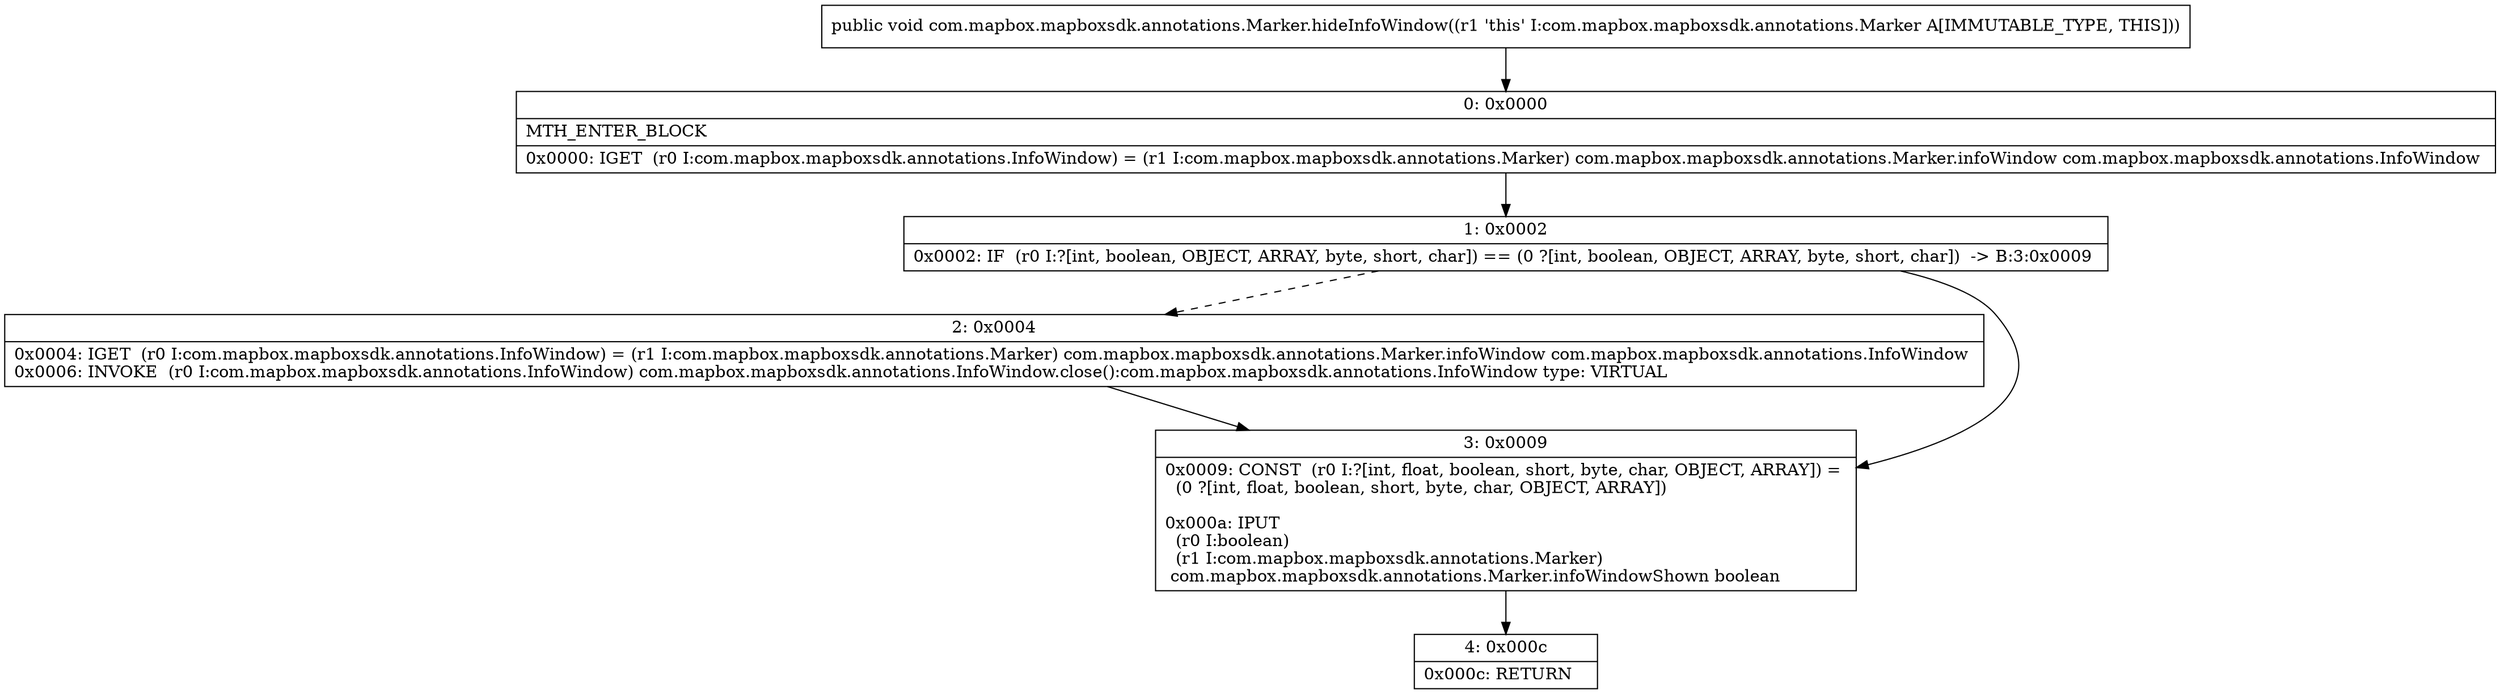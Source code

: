 digraph "CFG forcom.mapbox.mapboxsdk.annotations.Marker.hideInfoWindow()V" {
Node_0 [shape=record,label="{0\:\ 0x0000|MTH_ENTER_BLOCK\l|0x0000: IGET  (r0 I:com.mapbox.mapboxsdk.annotations.InfoWindow) = (r1 I:com.mapbox.mapboxsdk.annotations.Marker) com.mapbox.mapboxsdk.annotations.Marker.infoWindow com.mapbox.mapboxsdk.annotations.InfoWindow \l}"];
Node_1 [shape=record,label="{1\:\ 0x0002|0x0002: IF  (r0 I:?[int, boolean, OBJECT, ARRAY, byte, short, char]) == (0 ?[int, boolean, OBJECT, ARRAY, byte, short, char])  \-\> B:3:0x0009 \l}"];
Node_2 [shape=record,label="{2\:\ 0x0004|0x0004: IGET  (r0 I:com.mapbox.mapboxsdk.annotations.InfoWindow) = (r1 I:com.mapbox.mapboxsdk.annotations.Marker) com.mapbox.mapboxsdk.annotations.Marker.infoWindow com.mapbox.mapboxsdk.annotations.InfoWindow \l0x0006: INVOKE  (r0 I:com.mapbox.mapboxsdk.annotations.InfoWindow) com.mapbox.mapboxsdk.annotations.InfoWindow.close():com.mapbox.mapboxsdk.annotations.InfoWindow type: VIRTUAL \l}"];
Node_3 [shape=record,label="{3\:\ 0x0009|0x0009: CONST  (r0 I:?[int, float, boolean, short, byte, char, OBJECT, ARRAY]) = \l  (0 ?[int, float, boolean, short, byte, char, OBJECT, ARRAY])\l \l0x000a: IPUT  \l  (r0 I:boolean)\l  (r1 I:com.mapbox.mapboxsdk.annotations.Marker)\l com.mapbox.mapboxsdk.annotations.Marker.infoWindowShown boolean \l}"];
Node_4 [shape=record,label="{4\:\ 0x000c|0x000c: RETURN   \l}"];
MethodNode[shape=record,label="{public void com.mapbox.mapboxsdk.annotations.Marker.hideInfoWindow((r1 'this' I:com.mapbox.mapboxsdk.annotations.Marker A[IMMUTABLE_TYPE, THIS])) }"];
MethodNode -> Node_0;
Node_0 -> Node_1;
Node_1 -> Node_2[style=dashed];
Node_1 -> Node_3;
Node_2 -> Node_3;
Node_3 -> Node_4;
}

